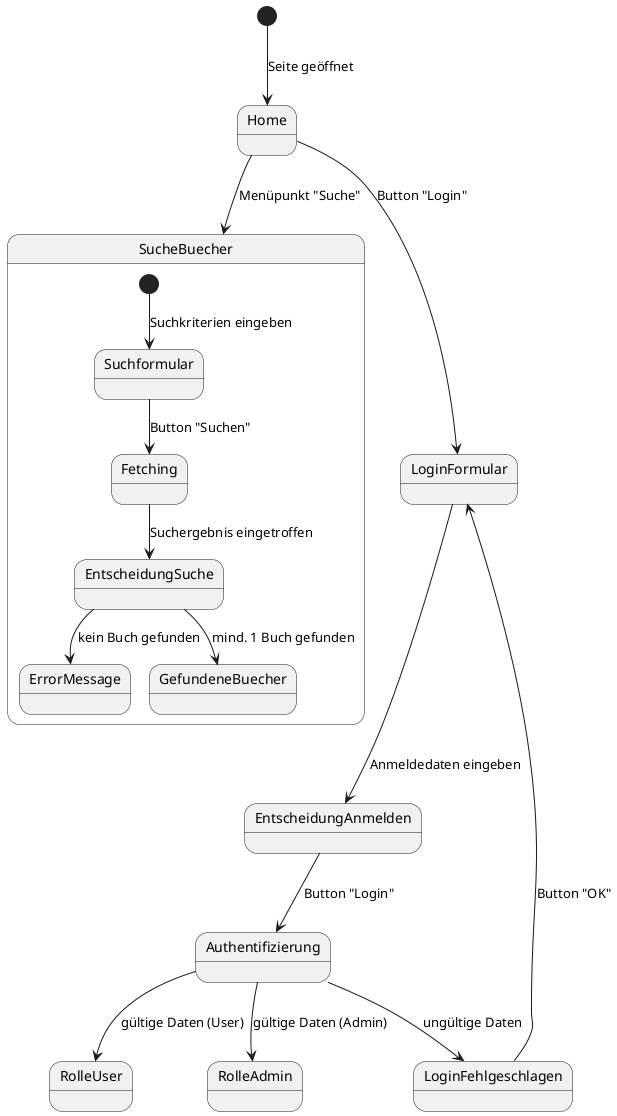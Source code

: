 ' Preview durch <Alt>D

@startuml No Role Page Flow

[*] --> Home : Seite geöffnet

' --- Navigation von Home ---
Home --> SucheBuecher : Menüpunkt "Suche"
Home --> LoginFormular : Button "Login"

' --- Suchbereich ---
state SucheBuecher {
  [*] --> Suchformular : Suchkriterien eingeben
  Suchformular --> Fetching : Button "Suchen"
  Fetching --> EntscheidungSuche : Suchergebnis eingetroffen

  EntscheidungSuche --> ErrorMessage : kein Buch gefunden
  EntscheidungSuche --> GefundeneBuecher : mind. 1 Buch gefunden
}

' --- Loginprozess ---
LoginFormular --> EntscheidungAnmelden : Anmeldedaten eingeben
EntscheidungAnmelden --> Authentifizierung : Button "Login"
Authentifizierung --> RolleUser : gültige Daten (User)
Authentifizierung --> RolleAdmin : gültige Daten (Admin)
Authentifizierung --> LoginFehlgeschlagen : ungültige Daten
LoginFehlgeschlagen --> LoginFormular : Button "OK"

@enduml